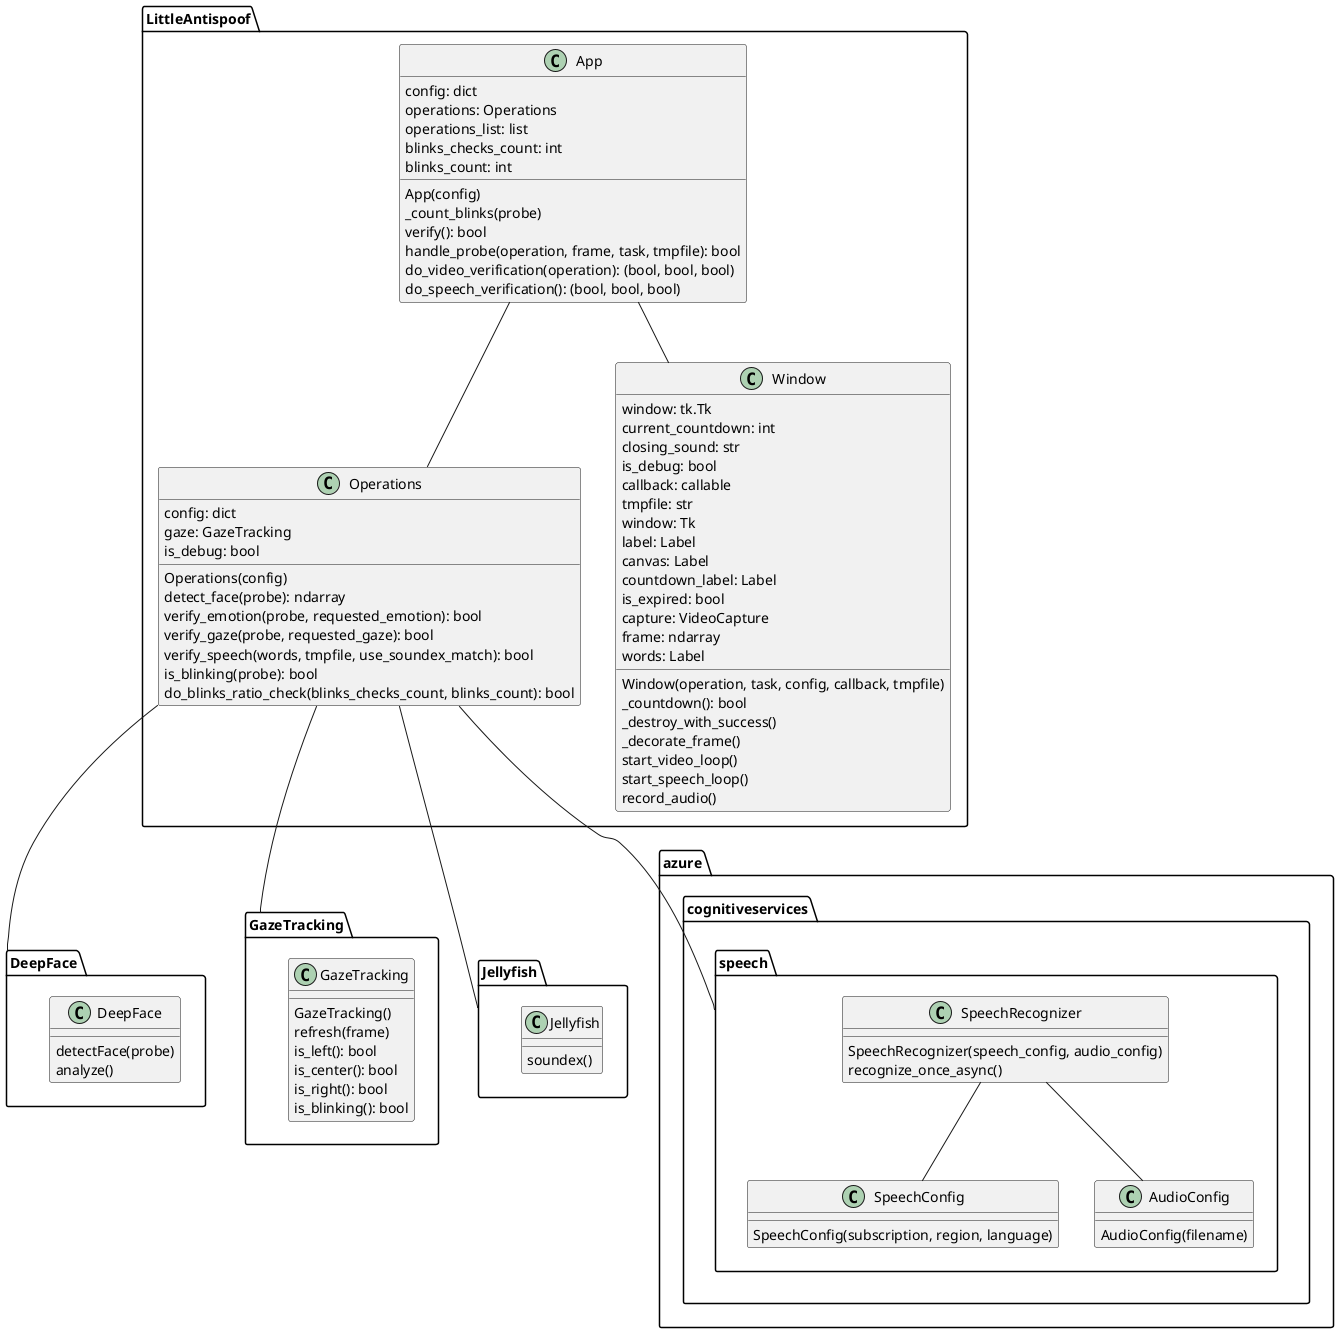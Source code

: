 @startuml LittleAntispoof

package "LittleAntispoof" {
    App -- Operations
    App -- Window
    
    class App {
        config: dict
        operations: Operations
        operations_list: list
        blinks_checks_count: int
        blinks_count: int
        App(config)
        _count_blinks(probe)
        verify(): bool
        handle_probe(operation, frame, task, tmpfile): bool
        do_video_verification(operation): (bool, bool, bool)
        do_speech_verification(): (bool, bool, bool)
    }

    class Operations {
        config: dict
        gaze: GazeTracking
        is_debug: bool
        Operations(config)
        detect_face(probe): ndarray
        verify_emotion(probe, requested_emotion): bool
        verify_gaze(probe, requested_gaze): bool
        verify_speech(words, tmpfile, use_soundex_match): bool
        is_blinking(probe): bool
        do_blinks_ratio_check(blinks_checks_count, blinks_count): bool
    }

    class Window {
        window: tk.Tk
        current_countdown: int
        closing_sound: str
        is_debug: bool
        callback: callable
        tmpfile: str
        window: Tk
        label: Label
        canvas: Label
        countdown_label: Label
        is_expired: bool
        capture: VideoCapture
        frame: ndarray
        words: Label

        Window(operation, task, config, callback, tmpfile)
        _countdown(): bool
        _destroy_with_success()
        _decorate_frame()
        start_video_loop()
        start_speech_loop()
        record_audio()
    }
}

package "DeepFace" {
    class DeepFace {
        detectFace(probe)
        analyze()  
    }
}

package "GazeTracking" {
    class GazeTracking {
        GazeTracking()
        refresh(frame)
        is_left(): bool
        is_center(): bool
        is_right(): bool
        is_blinking(): bool
    }
}

package "Jellyfish" {
    class Jellyfish {
        soundex()
    }
}

package "azure.cognitiveservices.speech" {
    class SpeechConfig {
        SpeechConfig(subscription, region, language)
    }
    class AudioConfig {
        AudioConfig(filename)
    }
    class SpeechRecognizer {
        SpeechRecognizer(speech_config, audio_config)
        recognize_once_async()
    }

    SpeechRecognizer -- SpeechConfig
    SpeechRecognizer -- AudioConfig
}

Operations -- DeepFace
Operations -- GazeTracking
Operations -- Jellyfish
Operations -- azure.cognitiveservices.speech

@enduml